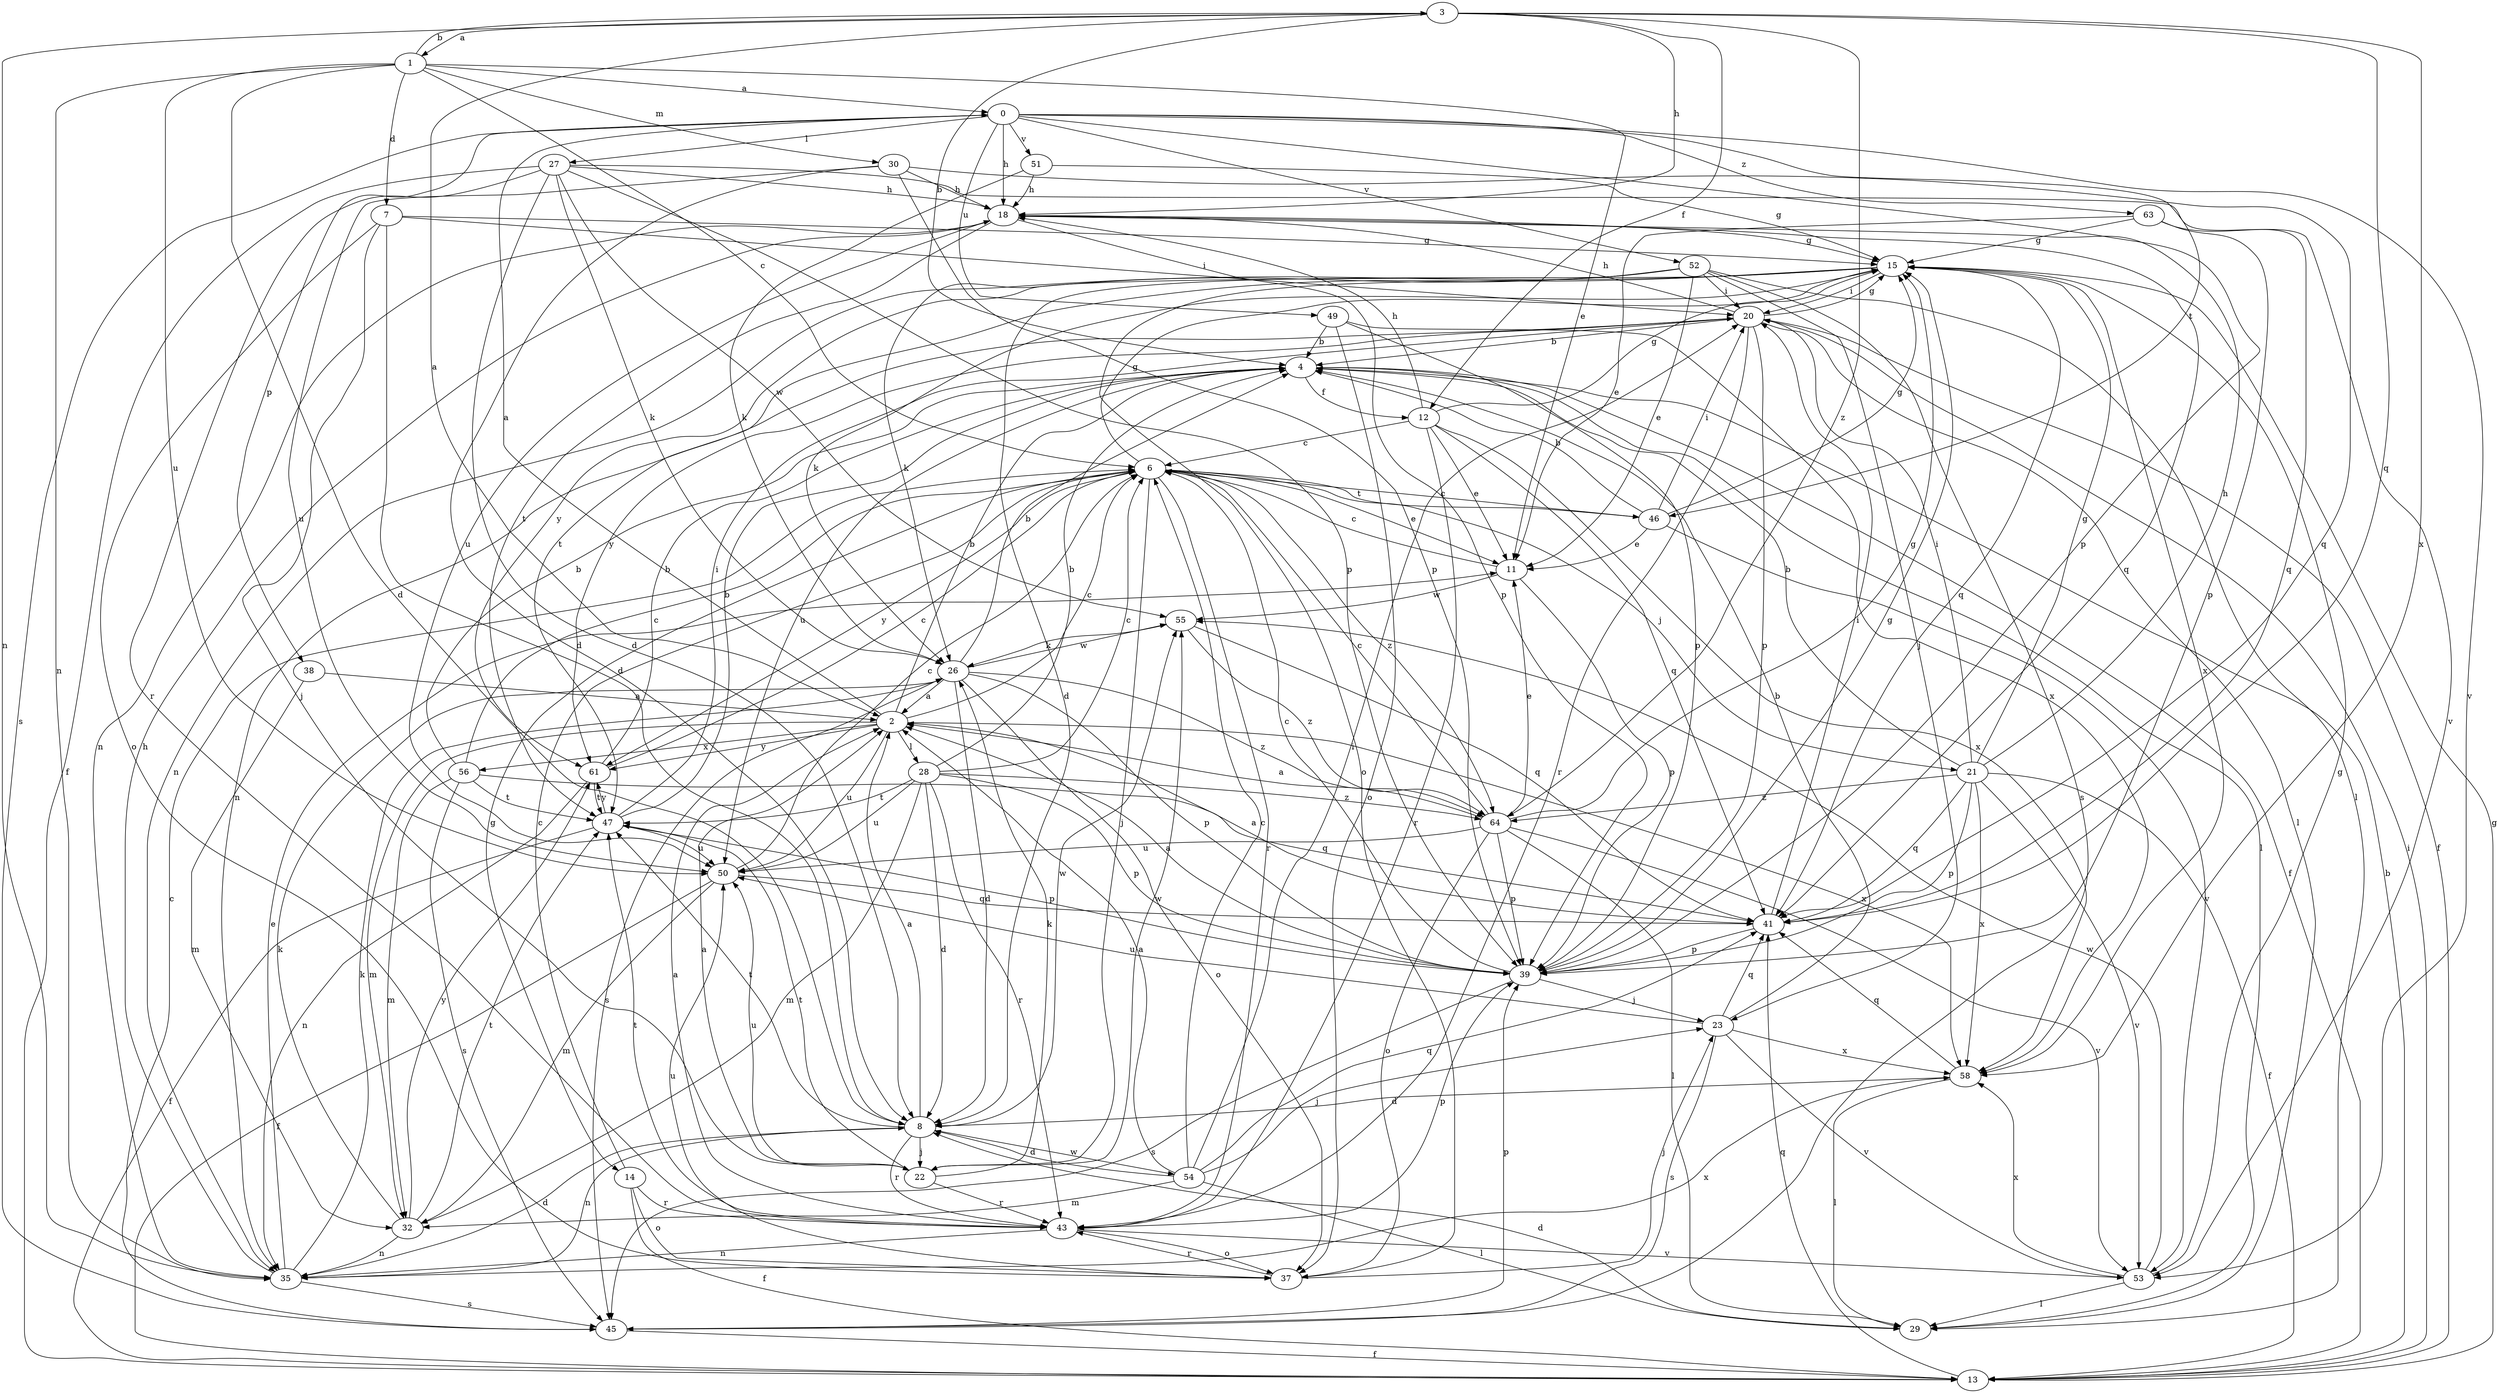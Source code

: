 strict digraph  {
0;
1;
2;
3;
4;
6;
7;
8;
11;
12;
13;
14;
15;
18;
20;
21;
22;
23;
26;
27;
28;
29;
30;
32;
35;
37;
38;
39;
41;
43;
45;
46;
47;
49;
50;
51;
52;
53;
54;
55;
56;
58;
61;
63;
64;
0 -> 18  [label=h];
0 -> 27  [label=l];
0 -> 38  [label=p];
0 -> 39  [label=p];
0 -> 45  [label=s];
0 -> 46  [label=t];
0 -> 49  [label=u];
0 -> 51  [label=v];
0 -> 52  [label=v];
0 -> 53  [label=v];
0 -> 63  [label=z];
1 -> 0  [label=a];
1 -> 3  [label=b];
1 -> 6  [label=c];
1 -> 7  [label=d];
1 -> 8  [label=d];
1 -> 11  [label=e];
1 -> 30  [label=m];
1 -> 35  [label=n];
1 -> 50  [label=u];
2 -> 0  [label=a];
2 -> 4  [label=b];
2 -> 6  [label=c];
2 -> 28  [label=l];
2 -> 32  [label=m];
2 -> 50  [label=u];
2 -> 56  [label=x];
2 -> 58  [label=x];
2 -> 61  [label=y];
3 -> 1  [label=a];
3 -> 2  [label=a];
3 -> 4  [label=b];
3 -> 12  [label=f];
3 -> 18  [label=h];
3 -> 35  [label=n];
3 -> 41  [label=q];
3 -> 58  [label=x];
3 -> 64  [label=z];
4 -> 12  [label=f];
4 -> 13  [label=f];
4 -> 29  [label=l];
4 -> 50  [label=u];
6 -> 11  [label=e];
6 -> 14  [label=g];
6 -> 15  [label=g];
6 -> 21  [label=j];
6 -> 22  [label=j];
6 -> 43  [label=r];
6 -> 46  [label=t];
6 -> 61  [label=y];
6 -> 64  [label=z];
7 -> 8  [label=d];
7 -> 15  [label=g];
7 -> 20  [label=i];
7 -> 22  [label=j];
7 -> 37  [label=o];
8 -> 2  [label=a];
8 -> 22  [label=j];
8 -> 35  [label=n];
8 -> 43  [label=r];
8 -> 47  [label=t];
8 -> 54  [label=w];
8 -> 55  [label=w];
11 -> 6  [label=c];
11 -> 39  [label=p];
11 -> 55  [label=w];
12 -> 6  [label=c];
12 -> 11  [label=e];
12 -> 15  [label=g];
12 -> 18  [label=h];
12 -> 41  [label=q];
12 -> 43  [label=r];
12 -> 58  [label=x];
13 -> 4  [label=b];
13 -> 15  [label=g];
13 -> 20  [label=i];
13 -> 41  [label=q];
14 -> 6  [label=c];
14 -> 13  [label=f];
14 -> 37  [label=o];
14 -> 43  [label=r];
15 -> 20  [label=i];
15 -> 26  [label=k];
15 -> 35  [label=n];
15 -> 41  [label=q];
15 -> 47  [label=t];
15 -> 58  [label=x];
15 -> 61  [label=y];
18 -> 15  [label=g];
18 -> 35  [label=n];
18 -> 39  [label=p];
18 -> 41  [label=q];
18 -> 47  [label=t];
18 -> 50  [label=u];
20 -> 4  [label=b];
20 -> 13  [label=f];
20 -> 15  [label=g];
20 -> 18  [label=h];
20 -> 29  [label=l];
20 -> 35  [label=n];
20 -> 39  [label=p];
20 -> 43  [label=r];
20 -> 61  [label=y];
21 -> 4  [label=b];
21 -> 13  [label=f];
21 -> 15  [label=g];
21 -> 18  [label=h];
21 -> 20  [label=i];
21 -> 39  [label=p];
21 -> 41  [label=q];
21 -> 53  [label=v];
21 -> 58  [label=x];
21 -> 64  [label=z];
22 -> 2  [label=a];
22 -> 26  [label=k];
22 -> 43  [label=r];
22 -> 47  [label=t];
22 -> 50  [label=u];
22 -> 55  [label=w];
23 -> 4  [label=b];
23 -> 41  [label=q];
23 -> 45  [label=s];
23 -> 50  [label=u];
23 -> 53  [label=v];
23 -> 58  [label=x];
26 -> 2  [label=a];
26 -> 4  [label=b];
26 -> 8  [label=d];
26 -> 37  [label=o];
26 -> 39  [label=p];
26 -> 45  [label=s];
26 -> 55  [label=w];
26 -> 64  [label=z];
27 -> 8  [label=d];
27 -> 13  [label=f];
27 -> 18  [label=h];
27 -> 26  [label=k];
27 -> 39  [label=p];
27 -> 43  [label=r];
27 -> 53  [label=v];
27 -> 55  [label=w];
28 -> 4  [label=b];
28 -> 6  [label=c];
28 -> 8  [label=d];
28 -> 32  [label=m];
28 -> 39  [label=p];
28 -> 43  [label=r];
28 -> 47  [label=t];
28 -> 50  [label=u];
28 -> 64  [label=z];
29 -> 8  [label=d];
30 -> 8  [label=d];
30 -> 18  [label=h];
30 -> 39  [label=p];
30 -> 41  [label=q];
30 -> 50  [label=u];
32 -> 26  [label=k];
32 -> 35  [label=n];
32 -> 47  [label=t];
32 -> 61  [label=y];
35 -> 8  [label=d];
35 -> 11  [label=e];
35 -> 18  [label=h];
35 -> 26  [label=k];
35 -> 45  [label=s];
35 -> 58  [label=x];
37 -> 23  [label=j];
37 -> 43  [label=r];
37 -> 50  [label=u];
38 -> 2  [label=a];
38 -> 32  [label=m];
39 -> 2  [label=a];
39 -> 6  [label=c];
39 -> 15  [label=g];
39 -> 23  [label=j];
39 -> 45  [label=s];
41 -> 2  [label=a];
41 -> 20  [label=i];
41 -> 39  [label=p];
43 -> 2  [label=a];
43 -> 35  [label=n];
43 -> 37  [label=o];
43 -> 39  [label=p];
43 -> 47  [label=t];
43 -> 53  [label=v];
45 -> 6  [label=c];
45 -> 13  [label=f];
45 -> 39  [label=p];
46 -> 4  [label=b];
46 -> 6  [label=c];
46 -> 11  [label=e];
46 -> 15  [label=g];
46 -> 20  [label=i];
46 -> 53  [label=v];
47 -> 4  [label=b];
47 -> 13  [label=f];
47 -> 20  [label=i];
47 -> 39  [label=p];
47 -> 50  [label=u];
47 -> 61  [label=y];
49 -> 4  [label=b];
49 -> 37  [label=o];
49 -> 39  [label=p];
49 -> 58  [label=x];
50 -> 6  [label=c];
50 -> 13  [label=f];
50 -> 32  [label=m];
50 -> 41  [label=q];
51 -> 15  [label=g];
51 -> 18  [label=h];
51 -> 26  [label=k];
52 -> 8  [label=d];
52 -> 11  [label=e];
52 -> 20  [label=i];
52 -> 23  [label=j];
52 -> 26  [label=k];
52 -> 29  [label=l];
52 -> 37  [label=o];
52 -> 45  [label=s];
53 -> 15  [label=g];
53 -> 29  [label=l];
53 -> 55  [label=w];
53 -> 58  [label=x];
54 -> 2  [label=a];
54 -> 6  [label=c];
54 -> 8  [label=d];
54 -> 20  [label=i];
54 -> 23  [label=j];
54 -> 29  [label=l];
54 -> 32  [label=m];
54 -> 41  [label=q];
55 -> 26  [label=k];
55 -> 41  [label=q];
55 -> 64  [label=z];
56 -> 4  [label=b];
56 -> 6  [label=c];
56 -> 32  [label=m];
56 -> 41  [label=q];
56 -> 45  [label=s];
56 -> 47  [label=t];
58 -> 8  [label=d];
58 -> 29  [label=l];
58 -> 41  [label=q];
61 -> 4  [label=b];
61 -> 6  [label=c];
61 -> 35  [label=n];
61 -> 47  [label=t];
63 -> 11  [label=e];
63 -> 15  [label=g];
63 -> 39  [label=p];
63 -> 41  [label=q];
64 -> 2  [label=a];
64 -> 6  [label=c];
64 -> 11  [label=e];
64 -> 15  [label=g];
64 -> 29  [label=l];
64 -> 37  [label=o];
64 -> 39  [label=p];
64 -> 50  [label=u];
64 -> 53  [label=v];
}
